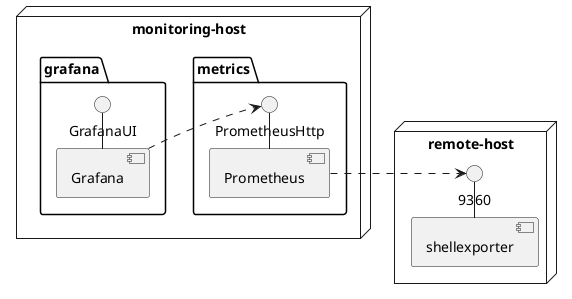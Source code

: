 @startuml
left to right direction

node "remote-host" {
  [shellexporter] - 9360

}

node "monitoring-host" {
  package "metrics" {
    [Prometheus] ..> 9360
    [Prometheus] - PrometheusHttp
  }

  package "grafana" {
    [Grafana] - GrafanaUI
    [Grafana] ..> PrometheusHttp
  }
}
@enduml
